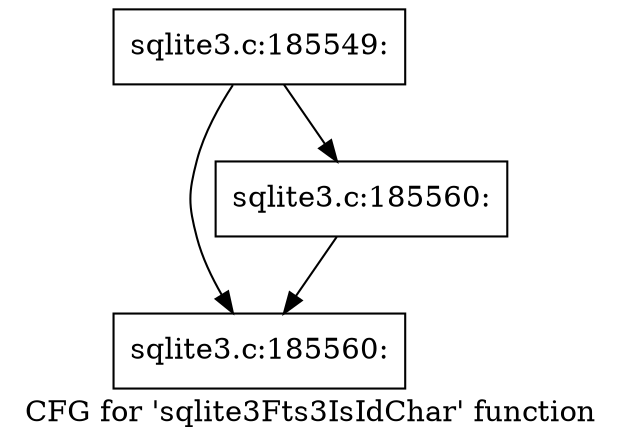 digraph "CFG for 'sqlite3Fts3IsIdChar' function" {
	label="CFG for 'sqlite3Fts3IsIdChar' function";

	Node0x55c0f6b6b7a0 [shape=record,label="{sqlite3.c:185549:}"];
	Node0x55c0f6b6b7a0 -> Node0x55c0fad00370;
	Node0x55c0f6b6b7a0 -> Node0x55c0fad36bf0;
	Node0x55c0fad36bf0 [shape=record,label="{sqlite3.c:185560:}"];
	Node0x55c0fad36bf0 -> Node0x55c0fad00370;
	Node0x55c0fad00370 [shape=record,label="{sqlite3.c:185560:}"];
}
